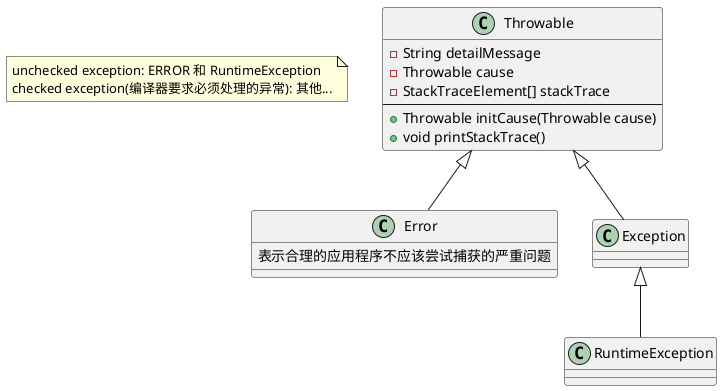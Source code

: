 @startuml

note as N1
unchecked exception: ERROR 和 RuntimeException
checked exception(编译器要求必须处理的异常): 其他...
end note

class Throwable {
    -String detailMessage
    -Throwable cause
    -StackTraceElement[] stackTrace
    ---
    +Throwable initCause(Throwable cause)
    +void printStackTrace()
}

class Error extends Throwable {
    表示合理的应用程序不应该尝试捕获的严重问题
}

class Exception extends Throwable {

}

class RuntimeException extends Exception {

}
@enduml